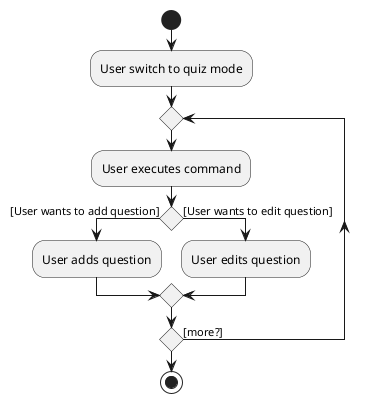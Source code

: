 @startuml
start
:User switch to quiz mode;

repeat
:User executes command;

if () then ([User wants to add question])
    :User adds question;
else ([User wants to edit question])
    :User edits question;
endif
repeat while () is ([more?])

stop
@enduml
